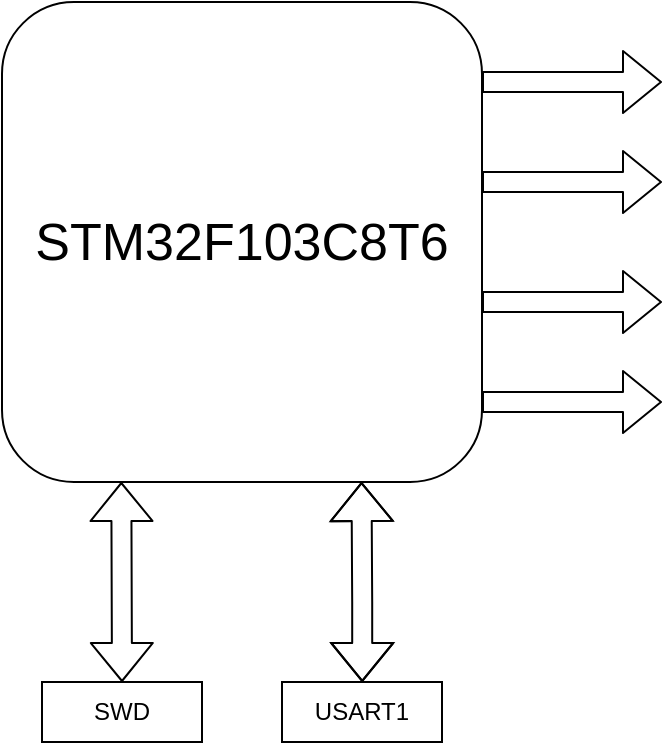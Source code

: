 <mxfile version="15.2.1" type="github">
  <diagram id="C5RBs43oDa-KdzZeNtuy" name="Page-1">
    <mxGraphModel dx="1183" dy="655" grid="1" gridSize="10" guides="1" tooltips="1" connect="1" arrows="1" fold="1" page="1" pageScale="1" pageWidth="827" pageHeight="1169" math="0" shadow="0">
      <root>
        <mxCell id="WIyWlLk6GJQsqaUBKTNV-0" />
        <mxCell id="WIyWlLk6GJQsqaUBKTNV-1" parent="WIyWlLk6GJQsqaUBKTNV-0" />
        <mxCell id="eQlVyCpABAjhvD04IinV-0" value="&lt;font style=&quot;font-size: 26px&quot;&gt;STM32F103C8T6&lt;/font&gt;" style="rounded=1;whiteSpace=wrap;html=1;" vertex="1" parent="WIyWlLk6GJQsqaUBKTNV-1">
          <mxGeometry x="280" y="160" width="240" height="240" as="geometry" />
        </mxCell>
        <mxCell id="eQlVyCpABAjhvD04IinV-1" value="SWD" style="rounded=0;whiteSpace=wrap;html=1;" vertex="1" parent="WIyWlLk6GJQsqaUBKTNV-1">
          <mxGeometry x="300" y="500" width="80" height="30" as="geometry" />
        </mxCell>
        <mxCell id="eQlVyCpABAjhvD04IinV-4" value="" style="shape=flexArrow;endArrow=classic;startArrow=classic;html=1;exitX=0.5;exitY=0;exitDx=0;exitDy=0;" edge="1" parent="WIyWlLk6GJQsqaUBKTNV-1" source="eQlVyCpABAjhvD04IinV-1">
          <mxGeometry width="100" height="100" relative="1" as="geometry">
            <mxPoint x="340" y="470" as="sourcePoint" />
            <mxPoint x="339.66" y="400" as="targetPoint" />
          </mxGeometry>
        </mxCell>
        <mxCell id="eQlVyCpABAjhvD04IinV-5" value="" style="shape=flexArrow;endArrow=classic;startArrow=classic;html=1;exitX=0.5;exitY=0;exitDx=0;exitDy=0;" edge="1" parent="WIyWlLk6GJQsqaUBKTNV-1">
          <mxGeometry width="100" height="100" relative="1" as="geometry">
            <mxPoint x="460.1" y="500" as="sourcePoint" />
            <mxPoint x="459.76" y="400" as="targetPoint" />
            <Array as="points">
              <mxPoint x="460.1" y="460" />
            </Array>
          </mxGeometry>
        </mxCell>
        <mxCell id="eQlVyCpABAjhvD04IinV-6" value="" style="shape=flexArrow;endArrow=classic;html=1;" edge="1" parent="WIyWlLk6GJQsqaUBKTNV-1">
          <mxGeometry width="50" height="50" relative="1" as="geometry">
            <mxPoint x="520" y="200" as="sourcePoint" />
            <mxPoint x="610" y="200" as="targetPoint" />
          </mxGeometry>
        </mxCell>
        <mxCell id="eQlVyCpABAjhvD04IinV-8" value="" style="shape=flexArrow;endArrow=classic;html=1;" edge="1" parent="WIyWlLk6GJQsqaUBKTNV-1">
          <mxGeometry width="50" height="50" relative="1" as="geometry">
            <mxPoint x="520.0" y="310.0" as="sourcePoint" />
            <mxPoint x="610.0" y="310.0" as="targetPoint" />
          </mxGeometry>
        </mxCell>
        <mxCell id="eQlVyCpABAjhvD04IinV-9" value="" style="shape=flexArrow;endArrow=classic;html=1;" edge="1" parent="WIyWlLk6GJQsqaUBKTNV-1">
          <mxGeometry width="50" height="50" relative="1" as="geometry">
            <mxPoint x="520.0" y="360.0" as="sourcePoint" />
            <mxPoint x="610.0" y="360.0" as="targetPoint" />
          </mxGeometry>
        </mxCell>
        <mxCell id="eQlVyCpABAjhvD04IinV-7" value="" style="shape=flexArrow;endArrow=classic;html=1;" edge="1" parent="WIyWlLk6GJQsqaUBKTNV-1">
          <mxGeometry width="50" height="50" relative="1" as="geometry">
            <mxPoint x="520.0" y="250.0" as="sourcePoint" />
            <mxPoint x="610.0" y="250.0" as="targetPoint" />
          </mxGeometry>
        </mxCell>
        <mxCell id="eQlVyCpABAjhvD04IinV-11" value="USART1" style="rounded=0;whiteSpace=wrap;html=1;" vertex="1" parent="WIyWlLk6GJQsqaUBKTNV-1">
          <mxGeometry x="420" y="500" width="80" height="30" as="geometry" />
        </mxCell>
      </root>
    </mxGraphModel>
  </diagram>
</mxfile>
